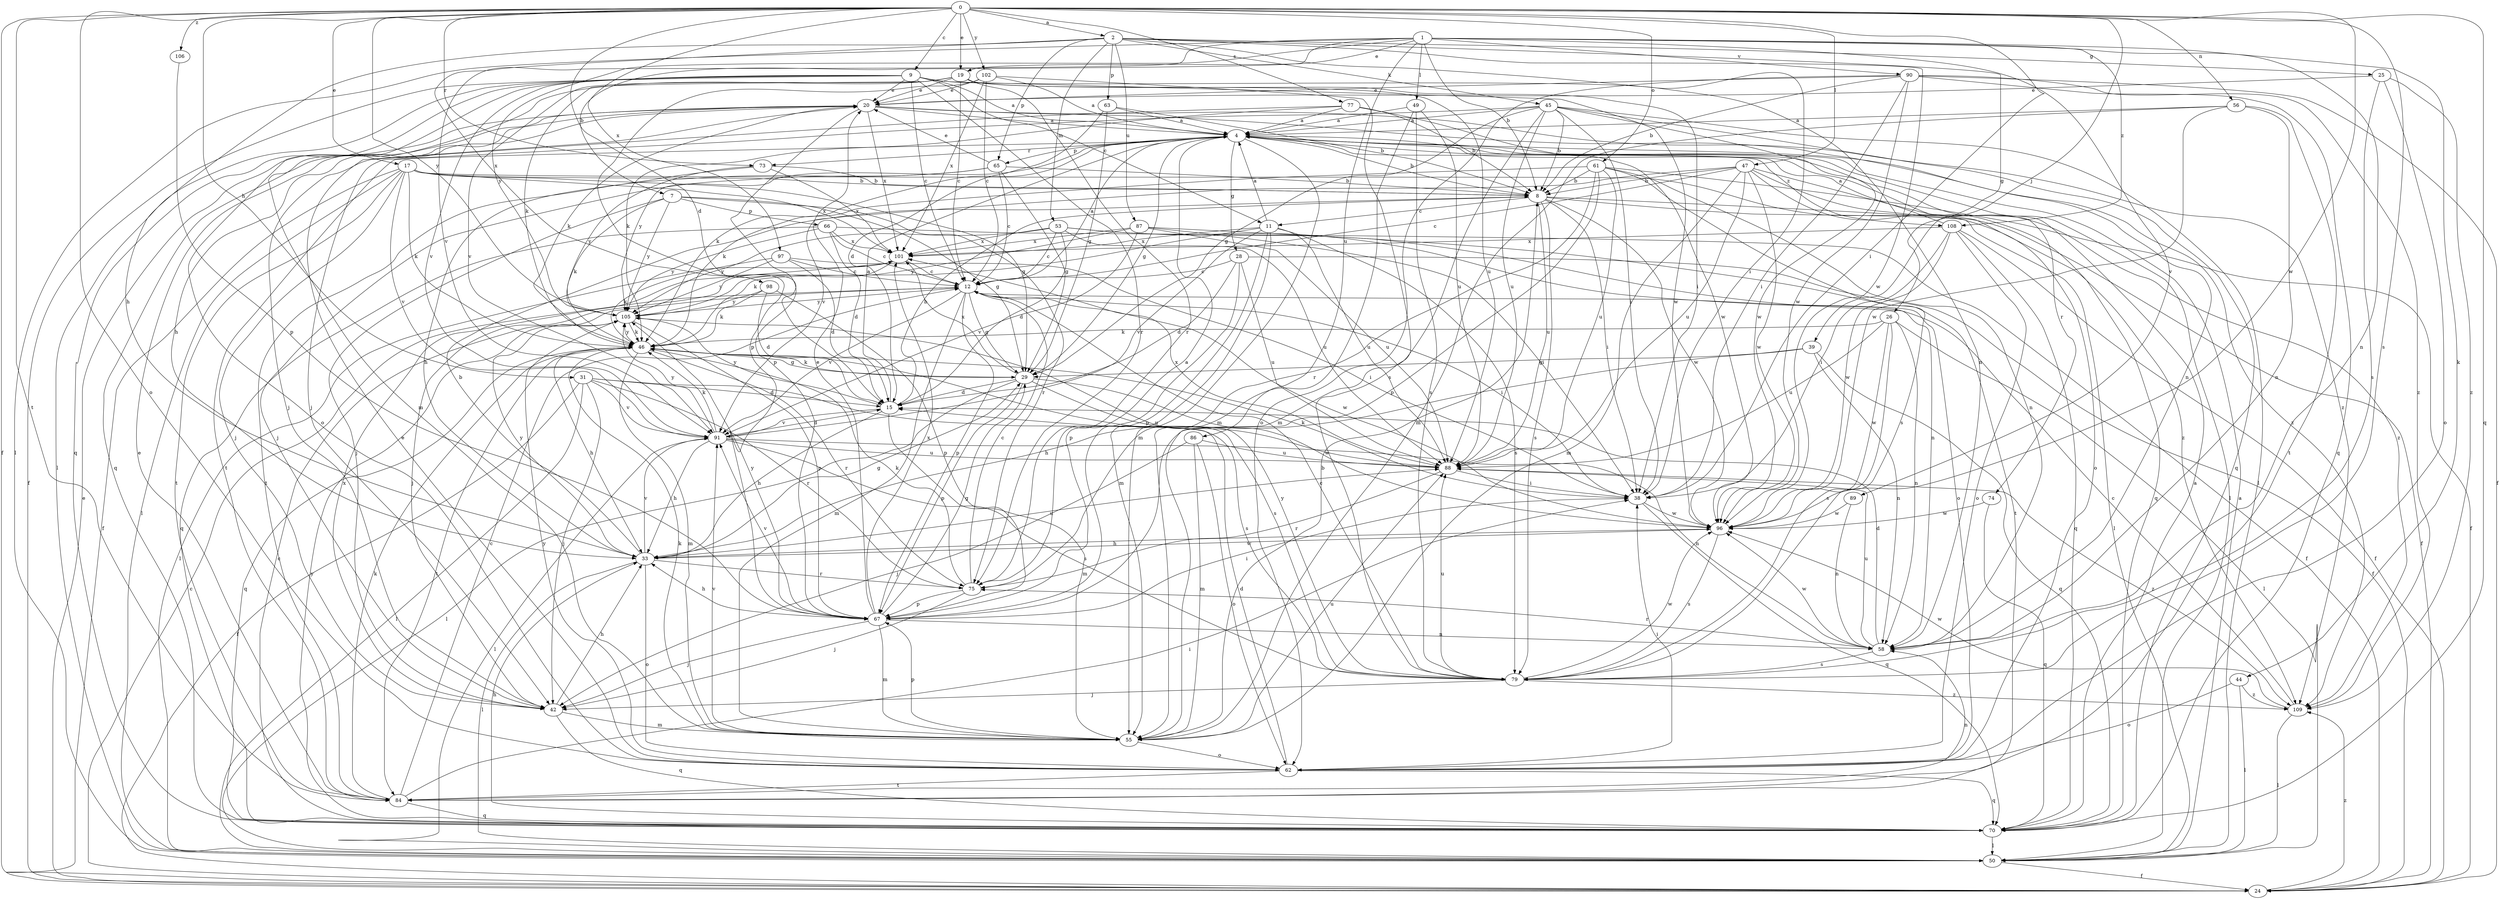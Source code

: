 strict digraph  {
0;
1;
2;
4;
7;
8;
9;
11;
12;
15;
17;
19;
20;
24;
25;
26;
28;
29;
31;
33;
38;
39;
42;
44;
45;
46;
47;
49;
50;
53;
55;
56;
58;
61;
62;
63;
65;
66;
67;
70;
73;
74;
75;
77;
79;
84;
86;
87;
88;
89;
90;
91;
96;
97;
98;
101;
102;
105;
106;
108;
109;
0 -> 2  [label=a];
0 -> 9  [label=c];
0 -> 15  [label=d];
0 -> 17  [label=e];
0 -> 19  [label=e];
0 -> 24  [label=f];
0 -> 31  [label=h];
0 -> 38  [label=i];
0 -> 39  [label=j];
0 -> 47  [label=l];
0 -> 56  [label=n];
0 -> 61  [label=o];
0 -> 62  [label=o];
0 -> 70  [label=q];
0 -> 73  [label=r];
0 -> 77  [label=s];
0 -> 79  [label=s];
0 -> 84  [label=t];
0 -> 96  [label=w];
0 -> 97  [label=x];
0 -> 102  [label=y];
0 -> 105  [label=y];
0 -> 106  [label=z];
1 -> 7  [label=b];
1 -> 8  [label=b];
1 -> 19  [label=e];
1 -> 44  [label=k];
1 -> 49  [label=l];
1 -> 50  [label=l];
1 -> 58  [label=n];
1 -> 86  [label=u];
1 -> 89  [label=v];
1 -> 90  [label=v];
1 -> 91  [label=v];
1 -> 105  [label=y];
1 -> 108  [label=z];
2 -> 25  [label=g];
2 -> 26  [label=g];
2 -> 33  [label=h];
2 -> 38  [label=i];
2 -> 45  [label=k];
2 -> 53  [label=m];
2 -> 63  [label=p];
2 -> 65  [label=p];
2 -> 87  [label=u];
2 -> 96  [label=w];
2 -> 98  [label=x];
4 -> 8  [label=b];
4 -> 28  [label=g];
4 -> 29  [label=g];
4 -> 46  [label=k];
4 -> 50  [label=l];
4 -> 55  [label=m];
4 -> 65  [label=p];
4 -> 73  [label=r];
4 -> 74  [label=r];
4 -> 84  [label=t];
4 -> 105  [label=y];
4 -> 108  [label=z];
4 -> 109  [label=z];
7 -> 29  [label=g];
7 -> 42  [label=j];
7 -> 46  [label=k];
7 -> 66  [label=p];
7 -> 75  [label=r];
7 -> 105  [label=y];
8 -> 11  [label=c];
8 -> 24  [label=f];
8 -> 38  [label=i];
8 -> 50  [label=l];
8 -> 79  [label=s];
8 -> 88  [label=u];
8 -> 96  [label=w];
9 -> 4  [label=a];
9 -> 11  [label=c];
9 -> 12  [label=c];
9 -> 20  [label=e];
9 -> 24  [label=f];
9 -> 50  [label=l];
9 -> 58  [label=n];
9 -> 62  [label=o];
9 -> 70  [label=q];
9 -> 75  [label=r];
9 -> 91  [label=v];
9 -> 96  [label=w];
11 -> 4  [label=a];
11 -> 46  [label=k];
11 -> 55  [label=m];
11 -> 67  [label=p];
11 -> 79  [label=s];
11 -> 88  [label=u];
11 -> 91  [label=v];
11 -> 101  [label=x];
12 -> 4  [label=a];
12 -> 29  [label=g];
12 -> 38  [label=i];
12 -> 55  [label=m];
12 -> 67  [label=p];
12 -> 91  [label=v];
12 -> 96  [label=w];
12 -> 105  [label=y];
15 -> 4  [label=a];
15 -> 8  [label=b];
15 -> 33  [label=h];
15 -> 55  [label=m];
15 -> 91  [label=v];
15 -> 105  [label=y];
17 -> 8  [label=b];
17 -> 24  [label=f];
17 -> 29  [label=g];
17 -> 42  [label=j];
17 -> 46  [label=k];
17 -> 50  [label=l];
17 -> 84  [label=t];
17 -> 91  [label=v];
17 -> 101  [label=x];
17 -> 109  [label=z];
19 -> 12  [label=c];
19 -> 20  [label=e];
19 -> 38  [label=i];
19 -> 46  [label=k];
19 -> 55  [label=m];
19 -> 75  [label=r];
19 -> 88  [label=u];
19 -> 91  [label=v];
20 -> 4  [label=a];
20 -> 33  [label=h];
20 -> 46  [label=k];
20 -> 58  [label=n];
20 -> 67  [label=p];
20 -> 70  [label=q];
20 -> 101  [label=x];
20 -> 109  [label=z];
24 -> 12  [label=c];
24 -> 20  [label=e];
24 -> 109  [label=z];
25 -> 20  [label=e];
25 -> 62  [label=o];
25 -> 79  [label=s];
25 -> 109  [label=z];
26 -> 46  [label=k];
26 -> 50  [label=l];
26 -> 58  [label=n];
26 -> 79  [label=s];
26 -> 88  [label=u];
26 -> 96  [label=w];
28 -> 12  [label=c];
28 -> 15  [label=d];
28 -> 24  [label=f];
28 -> 67  [label=p];
28 -> 88  [label=u];
29 -> 15  [label=d];
29 -> 46  [label=k];
29 -> 50  [label=l];
29 -> 67  [label=p];
29 -> 88  [label=u];
29 -> 96  [label=w];
29 -> 101  [label=x];
31 -> 15  [label=d];
31 -> 24  [label=f];
31 -> 42  [label=j];
31 -> 50  [label=l];
31 -> 75  [label=r];
31 -> 79  [label=s];
31 -> 91  [label=v];
33 -> 8  [label=b];
33 -> 29  [label=g];
33 -> 50  [label=l];
33 -> 62  [label=o];
33 -> 75  [label=r];
33 -> 88  [label=u];
33 -> 91  [label=v];
33 -> 96  [label=w];
33 -> 105  [label=y];
38 -> 46  [label=k];
38 -> 70  [label=q];
38 -> 96  [label=w];
39 -> 29  [label=g];
39 -> 33  [label=h];
39 -> 58  [label=n];
39 -> 70  [label=q];
42 -> 33  [label=h];
42 -> 55  [label=m];
42 -> 70  [label=q];
42 -> 101  [label=x];
44 -> 50  [label=l];
44 -> 62  [label=o];
44 -> 109  [label=z];
45 -> 4  [label=a];
45 -> 8  [label=b];
45 -> 29  [label=g];
45 -> 38  [label=i];
45 -> 42  [label=j];
45 -> 50  [label=l];
45 -> 55  [label=m];
45 -> 70  [label=q];
45 -> 88  [label=u];
45 -> 96  [label=w];
46 -> 29  [label=g];
46 -> 33  [label=h];
46 -> 55  [label=m];
46 -> 70  [label=q];
46 -> 75  [label=r];
46 -> 79  [label=s];
46 -> 84  [label=t];
46 -> 105  [label=y];
47 -> 8  [label=b];
47 -> 12  [label=c];
47 -> 55  [label=m];
47 -> 62  [label=o];
47 -> 70  [label=q];
47 -> 88  [label=u];
47 -> 91  [label=v];
47 -> 96  [label=w];
47 -> 109  [label=z];
49 -> 4  [label=a];
49 -> 55  [label=m];
49 -> 79  [label=s];
49 -> 88  [label=u];
50 -> 4  [label=a];
50 -> 24  [label=f];
53 -> 12  [label=c];
53 -> 15  [label=d];
53 -> 58  [label=n];
53 -> 84  [label=t];
53 -> 88  [label=u];
53 -> 101  [label=x];
53 -> 105  [label=y];
55 -> 8  [label=b];
55 -> 46  [label=k];
55 -> 62  [label=o];
55 -> 67  [label=p];
55 -> 88  [label=u];
55 -> 91  [label=v];
56 -> 4  [label=a];
56 -> 55  [label=m];
56 -> 58  [label=n];
56 -> 84  [label=t];
56 -> 96  [label=w];
58 -> 15  [label=d];
58 -> 75  [label=r];
58 -> 79  [label=s];
58 -> 88  [label=u];
58 -> 96  [label=w];
61 -> 8  [label=b];
61 -> 24  [label=f];
61 -> 46  [label=k];
61 -> 58  [label=n];
61 -> 67  [label=p];
61 -> 75  [label=r];
61 -> 79  [label=s];
61 -> 88  [label=u];
62 -> 15  [label=d];
62 -> 20  [label=e];
62 -> 38  [label=i];
62 -> 70  [label=q];
62 -> 84  [label=t];
62 -> 105  [label=y];
63 -> 4  [label=a];
63 -> 8  [label=b];
63 -> 15  [label=d];
63 -> 29  [label=g];
65 -> 8  [label=b];
65 -> 12  [label=c];
65 -> 20  [label=e];
65 -> 29  [label=g];
65 -> 42  [label=j];
65 -> 84  [label=t];
66 -> 12  [label=c];
66 -> 15  [label=d];
66 -> 24  [label=f];
66 -> 70  [label=q];
66 -> 101  [label=x];
66 -> 105  [label=y];
67 -> 20  [label=e];
67 -> 29  [label=g];
67 -> 33  [label=h];
67 -> 38  [label=i];
67 -> 42  [label=j];
67 -> 55  [label=m];
67 -> 58  [label=n];
67 -> 91  [label=v];
67 -> 101  [label=x];
67 -> 105  [label=y];
70 -> 4  [label=a];
70 -> 12  [label=c];
70 -> 33  [label=h];
70 -> 50  [label=l];
70 -> 105  [label=y];
73 -> 8  [label=b];
73 -> 33  [label=h];
73 -> 101  [label=x];
73 -> 105  [label=y];
74 -> 70  [label=q];
74 -> 96  [label=w];
75 -> 4  [label=a];
75 -> 12  [label=c];
75 -> 42  [label=j];
75 -> 46  [label=k];
75 -> 67  [label=p];
77 -> 4  [label=a];
77 -> 8  [label=b];
77 -> 42  [label=j];
77 -> 46  [label=k];
77 -> 96  [label=w];
79 -> 12  [label=c];
79 -> 42  [label=j];
79 -> 88  [label=u];
79 -> 96  [label=w];
79 -> 105  [label=y];
79 -> 109  [label=z];
84 -> 12  [label=c];
84 -> 20  [label=e];
84 -> 38  [label=i];
84 -> 46  [label=k];
84 -> 58  [label=n];
84 -> 70  [label=q];
86 -> 42  [label=j];
86 -> 55  [label=m];
86 -> 62  [label=o];
86 -> 88  [label=u];
87 -> 38  [label=i];
87 -> 62  [label=o];
87 -> 88  [label=u];
87 -> 91  [label=v];
87 -> 101  [label=x];
87 -> 105  [label=y];
88 -> 38  [label=i];
88 -> 75  [label=r];
88 -> 101  [label=x];
88 -> 109  [label=z];
89 -> 58  [label=n];
89 -> 96  [label=w];
90 -> 8  [label=b];
90 -> 20  [label=e];
90 -> 24  [label=f];
90 -> 38  [label=i];
90 -> 62  [label=o];
90 -> 70  [label=q];
90 -> 96  [label=w];
90 -> 109  [label=z];
91 -> 15  [label=d];
91 -> 33  [label=h];
91 -> 46  [label=k];
91 -> 50  [label=l];
91 -> 58  [label=n];
91 -> 79  [label=s];
91 -> 88  [label=u];
91 -> 105  [label=y];
96 -> 33  [label=h];
96 -> 79  [label=s];
97 -> 12  [label=c];
97 -> 15  [label=d];
97 -> 38  [label=i];
97 -> 46  [label=k];
97 -> 105  [label=y];
98 -> 15  [label=d];
98 -> 46  [label=k];
98 -> 67  [label=p];
98 -> 105  [label=y];
101 -> 12  [label=c];
101 -> 42  [label=j];
101 -> 50  [label=l];
102 -> 4  [label=a];
102 -> 12  [label=c];
102 -> 20  [label=e];
102 -> 67  [label=p];
102 -> 79  [label=s];
102 -> 101  [label=x];
105 -> 46  [label=k];
105 -> 67  [label=p];
106 -> 67  [label=p];
108 -> 4  [label=a];
108 -> 24  [label=f];
108 -> 38  [label=i];
108 -> 62  [label=o];
108 -> 70  [label=q];
108 -> 96  [label=w];
108 -> 101  [label=x];
109 -> 12  [label=c];
109 -> 50  [label=l];
109 -> 96  [label=w];
}
